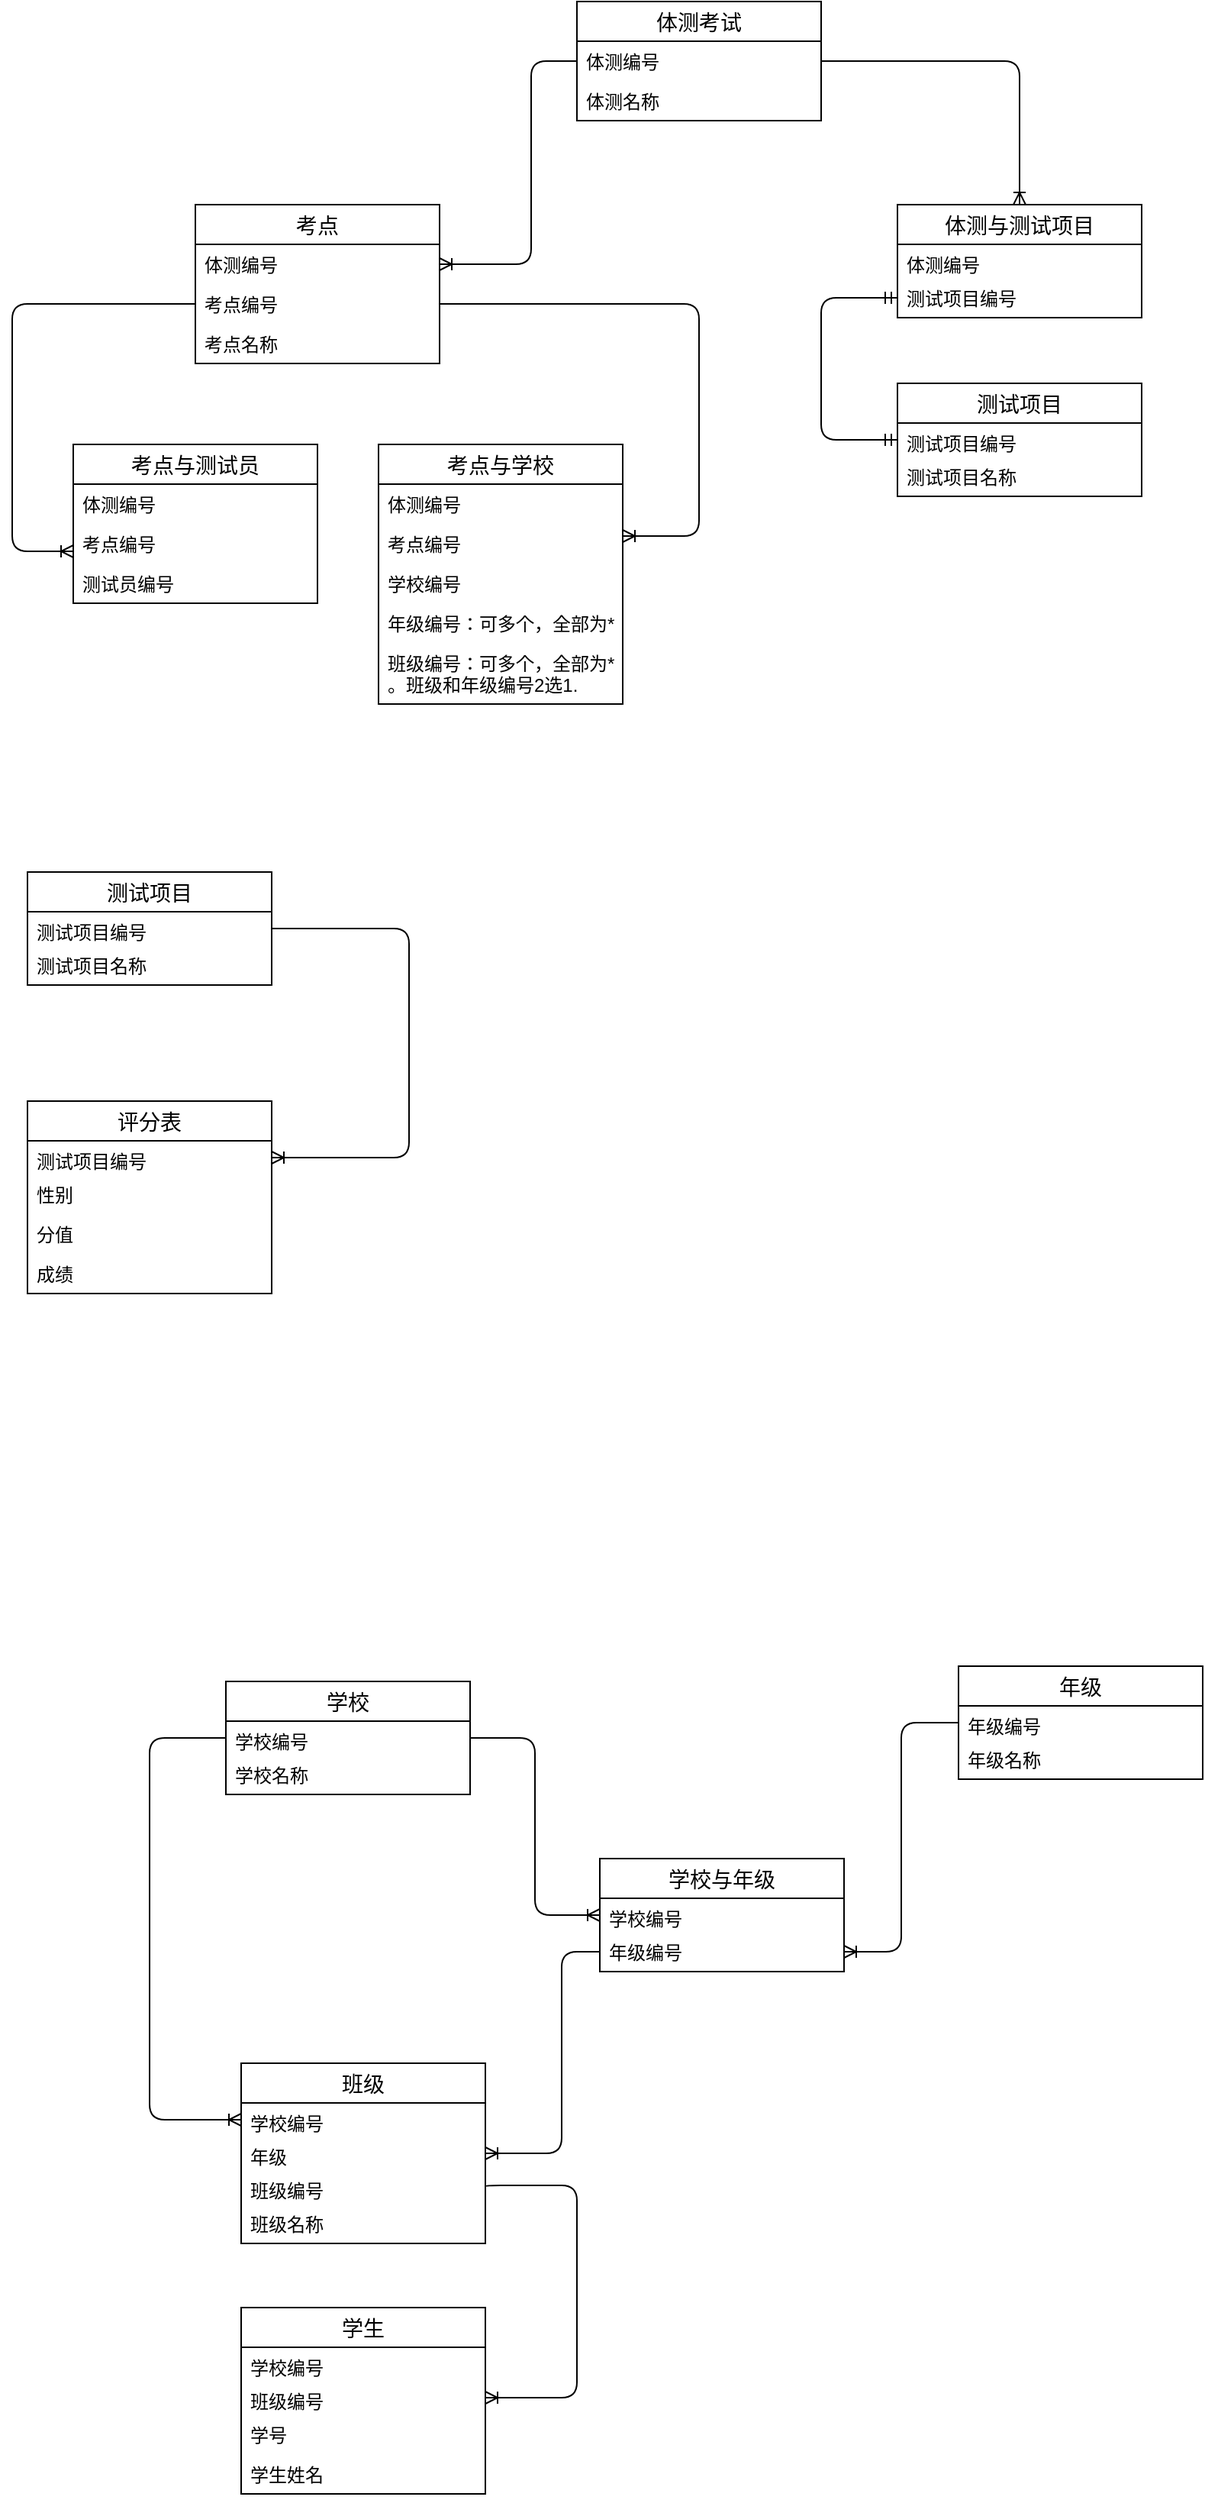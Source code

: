<mxfile version="13.1.1" type="github">
  <diagram name="Page-1" id="c4acf3e9-155e-7222-9cf6-157b1a14988f">
    <mxGraphModel dx="1422" dy="794" grid="1" gridSize="10" guides="1" tooltips="1" connect="1" arrows="1" fold="1" page="1" pageScale="1" pageWidth="850" pageHeight="1100" background="#ffffff" math="0" shadow="0">
      <root>
        <mxCell id="0" />
        <mxCell id="1" parent="0" />
        <mxCell id="doAZor4C5r2tu2x9XKIU-9" value="体测与测试项目" style="swimlane;fontStyle=0;childLayout=stackLayout;horizontal=1;startSize=26;horizontalStack=0;resizeParent=1;resizeParentMax=0;resizeLast=0;collapsible=1;marginBottom=0;align=center;fontSize=14;" vertex="1" parent="1">
          <mxGeometry x="620" y="203" width="160" height="74" as="geometry" />
        </mxCell>
        <mxCell id="doAZor4C5r2tu2x9XKIU-10" value="体测编号" style="text;strokeColor=none;fillColor=none;spacingLeft=4;spacingRight=4;overflow=hidden;rotatable=0;points=[[0,0.5],[1,0.5]];portConstraint=eastwest;fontSize=12;" vertex="1" parent="doAZor4C5r2tu2x9XKIU-9">
          <mxGeometry y="26" width="160" height="22" as="geometry" />
        </mxCell>
        <mxCell id="doAZor4C5r2tu2x9XKIU-11" value="测试项目编号" style="text;strokeColor=none;fillColor=none;spacingLeft=4;spacingRight=4;overflow=hidden;rotatable=0;points=[[0,0.5],[1,0.5]];portConstraint=eastwest;fontSize=12;" vertex="1" parent="doAZor4C5r2tu2x9XKIU-9">
          <mxGeometry y="48" width="160" height="26" as="geometry" />
        </mxCell>
        <mxCell id="doAZor4C5r2tu2x9XKIU-13" value="测试项目" style="swimlane;fontStyle=0;childLayout=stackLayout;horizontal=1;startSize=26;horizontalStack=0;resizeParent=1;resizeParentMax=0;resizeLast=0;collapsible=1;marginBottom=0;align=center;fontSize=14;" vertex="1" parent="1">
          <mxGeometry x="620" y="320" width="160" height="74" as="geometry" />
        </mxCell>
        <mxCell id="doAZor4C5r2tu2x9XKIU-14" value="测试项目编号" style="text;strokeColor=none;fillColor=none;spacingLeft=4;spacingRight=4;overflow=hidden;rotatable=0;points=[[0,0.5],[1,0.5]];portConstraint=eastwest;fontSize=12;" vertex="1" parent="doAZor4C5r2tu2x9XKIU-13">
          <mxGeometry y="26" width="160" height="22" as="geometry" />
        </mxCell>
        <mxCell id="doAZor4C5r2tu2x9XKIU-15" value="测试项目名称" style="text;strokeColor=none;fillColor=none;spacingLeft=4;spacingRight=4;overflow=hidden;rotatable=0;points=[[0,0.5],[1,0.5]];portConstraint=eastwest;fontSize=12;" vertex="1" parent="doAZor4C5r2tu2x9XKIU-13">
          <mxGeometry y="48" width="160" height="26" as="geometry" />
        </mxCell>
        <mxCell id="doAZor4C5r2tu2x9XKIU-5" value="考点" style="swimlane;fontStyle=0;childLayout=stackLayout;horizontal=1;startSize=26;horizontalStack=0;resizeParent=1;resizeParentMax=0;resizeLast=0;collapsible=1;marginBottom=0;align=center;fontSize=14;" vertex="1" parent="1">
          <mxGeometry x="160" y="203" width="160" height="104" as="geometry" />
        </mxCell>
        <mxCell id="doAZor4C5r2tu2x9XKIU-6" value="体测编号" style="text;strokeColor=none;fillColor=none;spacingLeft=4;spacingRight=4;overflow=hidden;rotatable=0;points=[[0,0.5],[1,0.5]];portConstraint=eastwest;fontSize=12;" vertex="1" parent="doAZor4C5r2tu2x9XKIU-5">
          <mxGeometry y="26" width="160" height="26" as="geometry" />
        </mxCell>
        <mxCell id="doAZor4C5r2tu2x9XKIU-7" value="考点编号" style="text;strokeColor=none;fillColor=none;spacingLeft=4;spacingRight=4;overflow=hidden;rotatable=0;points=[[0,0.5],[1,0.5]];portConstraint=eastwest;fontSize=12;" vertex="1" parent="doAZor4C5r2tu2x9XKIU-5">
          <mxGeometry y="52" width="160" height="26" as="geometry" />
        </mxCell>
        <mxCell id="doAZor4C5r2tu2x9XKIU-8" value="考点名称" style="text;strokeColor=none;fillColor=none;spacingLeft=4;spacingRight=4;overflow=hidden;rotatable=0;points=[[0,0.5],[1,0.5]];portConstraint=eastwest;fontSize=12;" vertex="1" parent="doAZor4C5r2tu2x9XKIU-5">
          <mxGeometry y="78" width="160" height="26" as="geometry" />
        </mxCell>
        <mxCell id="doAZor4C5r2tu2x9XKIU-24" value="考点与学校" style="swimlane;fontStyle=0;childLayout=stackLayout;horizontal=1;startSize=26;horizontalStack=0;resizeParent=1;resizeParentMax=0;resizeLast=0;collapsible=1;marginBottom=0;align=center;fontSize=14;" vertex="1" parent="1">
          <mxGeometry x="280" y="360" width="160" height="170" as="geometry" />
        </mxCell>
        <mxCell id="doAZor4C5r2tu2x9XKIU-25" value="体测编号" style="text;strokeColor=none;fillColor=none;spacingLeft=4;spacingRight=4;overflow=hidden;rotatable=0;points=[[0,0.5],[1,0.5]];portConstraint=eastwest;fontSize=12;" vertex="1" parent="doAZor4C5r2tu2x9XKIU-24">
          <mxGeometry y="26" width="160" height="26" as="geometry" />
        </mxCell>
        <mxCell id="doAZor4C5r2tu2x9XKIU-26" value="考点编号" style="text;strokeColor=none;fillColor=none;spacingLeft=4;spacingRight=4;overflow=hidden;rotatable=0;points=[[0,0.5],[1,0.5]];portConstraint=eastwest;fontSize=12;" vertex="1" parent="doAZor4C5r2tu2x9XKIU-24">
          <mxGeometry y="52" width="160" height="26" as="geometry" />
        </mxCell>
        <mxCell id="doAZor4C5r2tu2x9XKIU-27" value="学校编号" style="text;strokeColor=none;fillColor=none;spacingLeft=4;spacingRight=4;overflow=hidden;rotatable=0;points=[[0,0.5],[1,0.5]];portConstraint=eastwest;fontSize=12;" vertex="1" parent="doAZor4C5r2tu2x9XKIU-24">
          <mxGeometry y="78" width="160" height="26" as="geometry" />
        </mxCell>
        <mxCell id="doAZor4C5r2tu2x9XKIU-28" value="年级编号：可多个，全部为*" style="text;strokeColor=none;fillColor=none;spacingLeft=4;spacingRight=4;overflow=hidden;rotatable=0;points=[[0,0.5],[1,0.5]];portConstraint=eastwest;fontSize=12;" vertex="1" parent="doAZor4C5r2tu2x9XKIU-24">
          <mxGeometry y="104" width="160" height="26" as="geometry" />
        </mxCell>
        <mxCell id="doAZor4C5r2tu2x9XKIU-29" value="班级编号：可多个，全部为*&#xa;。班级和年级编号2选1.&#xa;" style="text;strokeColor=none;fillColor=none;spacingLeft=4;spacingRight=4;overflow=hidden;rotatable=0;points=[[0,0.5],[1,0.5]];portConstraint=eastwest;fontSize=12;" vertex="1" parent="doAZor4C5r2tu2x9XKIU-24">
          <mxGeometry y="130" width="160" height="40" as="geometry" />
        </mxCell>
        <mxCell id="doAZor4C5r2tu2x9XKIU-30" value="" style="edgeStyle=orthogonalEdgeStyle;fontSize=12;html=1;endArrow=ERoneToMany;exitX=0;exitY=0.5;exitDx=0;exitDy=0;" edge="1" parent="1" source="doAZor4C5r2tu2x9XKIU-2">
          <mxGeometry width="100" height="100" relative="1" as="geometry">
            <mxPoint x="40" y="110" as="sourcePoint" />
            <mxPoint x="320" y="242" as="targetPoint" />
            <Array as="points">
              <mxPoint x="380" y="109" />
              <mxPoint x="380" y="242" />
            </Array>
          </mxGeometry>
        </mxCell>
        <mxCell id="doAZor4C5r2tu2x9XKIU-31" value="" style="edgeStyle=orthogonalEdgeStyle;fontSize=12;html=1;endArrow=ERoneToMany;exitX=1;exitY=0.5;exitDx=0;exitDy=0;" edge="1" parent="1" source="doAZor4C5r2tu2x9XKIU-7">
          <mxGeometry width="100" height="100" relative="1" as="geometry">
            <mxPoint x="465" y="250" as="sourcePoint" />
            <mxPoint x="440" y="420" as="targetPoint" />
            <Array as="points">
              <mxPoint x="490" y="268" />
              <mxPoint x="490" y="420" />
              <mxPoint x="440" y="420" />
            </Array>
          </mxGeometry>
        </mxCell>
        <mxCell id="doAZor4C5r2tu2x9XKIU-32" value="" style="edgeStyle=orthogonalEdgeStyle;fontSize=12;html=1;endArrow=ERoneToMany;" edge="1" parent="1" source="doAZor4C5r2tu2x9XKIU-7" target="doAZor4C5r2tu2x9XKIU-21">
          <mxGeometry width="100" height="100" relative="1" as="geometry">
            <mxPoint x="70.0" y="270" as="sourcePoint" />
            <mxPoint x="109" y="360" as="targetPoint" />
            <Array as="points">
              <mxPoint x="40" y="268" />
              <mxPoint x="40" y="430" />
            </Array>
          </mxGeometry>
        </mxCell>
        <mxCell id="doAZor4C5r2tu2x9XKIU-33" value="" style="edgeStyle=orthogonalEdgeStyle;fontSize=12;html=1;endArrow=ERoneToMany;entryX=0.5;entryY=0;entryDx=0;entryDy=0;exitX=1;exitY=0.5;exitDx=0;exitDy=0;" edge="1" parent="1" source="doAZor4C5r2tu2x9XKIU-2" target="doAZor4C5r2tu2x9XKIU-9">
          <mxGeometry width="100" height="100" relative="1" as="geometry">
            <mxPoint x="570" y="110" as="sourcePoint" />
            <mxPoint x="609.04" y="212.01" as="targetPoint" />
          </mxGeometry>
        </mxCell>
        <mxCell id="doAZor4C5r2tu2x9XKIU-34" value="" style="edgeStyle=orthogonalEdgeStyle;fontSize=12;html=1;endArrow=ERmandOne;startArrow=ERmandOne;entryX=0;entryY=0.5;entryDx=0;entryDy=0;exitX=0;exitY=0.5;exitDx=0;exitDy=0;" edge="1" parent="1" source="doAZor4C5r2tu2x9XKIU-14" target="doAZor4C5r2tu2x9XKIU-11">
          <mxGeometry width="100" height="100" relative="1" as="geometry">
            <mxPoint x="620" y="373" as="sourcePoint" />
            <mxPoint x="590" y="440" as="targetPoint" />
            <Array as="points">
              <mxPoint x="570" y="357" />
              <mxPoint x="570" y="264" />
            </Array>
          </mxGeometry>
        </mxCell>
        <mxCell id="doAZor4C5r2tu2x9XKIU-35" value="" style="edgeStyle=orthogonalEdgeStyle;fontSize=12;html=1;endArrow=ERoneToMany;exitX=1;exitY=0.5;exitDx=0;exitDy=0;entryX=1;entryY=0.5;entryDx=0;entryDy=0;" edge="1" parent="1" source="doAZor4C5r2tu2x9XKIU-38" target="doAZor4C5r2tu2x9XKIU-41">
          <mxGeometry width="100" height="100" relative="1" as="geometry">
            <mxPoint x="440.0" y="434.496" as="sourcePoint" />
            <mxPoint x="632.92" y="519.5" as="targetPoint" />
            <Array as="points">
              <mxPoint x="300" y="677" />
              <mxPoint x="300" y="827" />
            </Array>
          </mxGeometry>
        </mxCell>
        <mxCell id="doAZor4C5r2tu2x9XKIU-19" value="考点与测试员" style="swimlane;fontStyle=0;childLayout=stackLayout;horizontal=1;startSize=26;horizontalStack=0;resizeParent=1;resizeParentMax=0;resizeLast=0;collapsible=1;marginBottom=0;align=center;fontSize=14;" vertex="1" parent="1">
          <mxGeometry x="80" y="360" width="160" height="104" as="geometry" />
        </mxCell>
        <mxCell id="doAZor4C5r2tu2x9XKIU-20" value="体测编号" style="text;strokeColor=none;fillColor=none;spacingLeft=4;spacingRight=4;overflow=hidden;rotatable=0;points=[[0,0.5],[1,0.5]];portConstraint=eastwest;fontSize=12;" vertex="1" parent="doAZor4C5r2tu2x9XKIU-19">
          <mxGeometry y="26" width="160" height="26" as="geometry" />
        </mxCell>
        <mxCell id="doAZor4C5r2tu2x9XKIU-21" value="考点编号" style="text;strokeColor=none;fillColor=none;spacingLeft=4;spacingRight=4;overflow=hidden;rotatable=0;points=[[0,0.5],[1,0.5]];portConstraint=eastwest;fontSize=12;" vertex="1" parent="doAZor4C5r2tu2x9XKIU-19">
          <mxGeometry y="52" width="160" height="26" as="geometry" />
        </mxCell>
        <mxCell id="doAZor4C5r2tu2x9XKIU-22" value="测试员编号" style="text;strokeColor=none;fillColor=none;spacingLeft=4;spacingRight=4;overflow=hidden;rotatable=0;points=[[0,0.5],[1,0.5]];portConstraint=eastwest;fontSize=12;" vertex="1" parent="doAZor4C5r2tu2x9XKIU-19">
          <mxGeometry y="78" width="160" height="26" as="geometry" />
        </mxCell>
        <mxCell id="doAZor4C5r2tu2x9XKIU-1" value="体测考试" style="swimlane;fontStyle=0;childLayout=stackLayout;horizontal=1;startSize=26;horizontalStack=0;resizeParent=1;resizeParentMax=0;resizeLast=0;collapsible=1;marginBottom=0;align=center;fontSize=14;" vertex="1" parent="1">
          <mxGeometry x="410" y="70" width="160" height="78" as="geometry" />
        </mxCell>
        <mxCell id="doAZor4C5r2tu2x9XKIU-2" value="体测编号" style="text;strokeColor=none;fillColor=none;spacingLeft=4;spacingRight=4;overflow=hidden;rotatable=0;points=[[0,0.5],[1,0.5]];portConstraint=eastwest;fontSize=12;" vertex="1" parent="doAZor4C5r2tu2x9XKIU-1">
          <mxGeometry y="26" width="160" height="26" as="geometry" />
        </mxCell>
        <mxCell id="doAZor4C5r2tu2x9XKIU-3" value="体测名称" style="text;strokeColor=none;fillColor=none;spacingLeft=4;spacingRight=4;overflow=hidden;rotatable=0;points=[[0,0.5],[1,0.5]];portConstraint=eastwest;fontSize=12;" vertex="1" parent="doAZor4C5r2tu2x9XKIU-1">
          <mxGeometry y="52" width="160" height="26" as="geometry" />
        </mxCell>
        <mxCell id="doAZor4C5r2tu2x9XKIU-37" value="测试项目" style="swimlane;fontStyle=0;childLayout=stackLayout;horizontal=1;startSize=26;horizontalStack=0;resizeParent=1;resizeParentMax=0;resizeLast=0;collapsible=1;marginBottom=0;align=center;fontSize=14;" vertex="1" parent="1">
          <mxGeometry x="50" y="640" width="160" height="74" as="geometry" />
        </mxCell>
        <mxCell id="doAZor4C5r2tu2x9XKIU-38" value="测试项目编号" style="text;strokeColor=none;fillColor=none;spacingLeft=4;spacingRight=4;overflow=hidden;rotatable=0;points=[[0,0.5],[1,0.5]];portConstraint=eastwest;fontSize=12;" vertex="1" parent="doAZor4C5r2tu2x9XKIU-37">
          <mxGeometry y="26" width="160" height="22" as="geometry" />
        </mxCell>
        <mxCell id="doAZor4C5r2tu2x9XKIU-39" value="测试项目名称" style="text;strokeColor=none;fillColor=none;spacingLeft=4;spacingRight=4;overflow=hidden;rotatable=0;points=[[0,0.5],[1,0.5]];portConstraint=eastwest;fontSize=12;" vertex="1" parent="doAZor4C5r2tu2x9XKIU-37">
          <mxGeometry y="48" width="160" height="26" as="geometry" />
        </mxCell>
        <mxCell id="doAZor4C5r2tu2x9XKIU-40" value="评分表" style="swimlane;fontStyle=0;childLayout=stackLayout;horizontal=1;startSize=26;horizontalStack=0;resizeParent=1;resizeParentMax=0;resizeLast=0;collapsible=1;marginBottom=0;align=center;fontSize=14;" vertex="1" parent="1">
          <mxGeometry x="50" y="790" width="160" height="126" as="geometry" />
        </mxCell>
        <mxCell id="doAZor4C5r2tu2x9XKIU-41" value="测试项目编号" style="text;strokeColor=none;fillColor=none;spacingLeft=4;spacingRight=4;overflow=hidden;rotatable=0;points=[[0,0.5],[1,0.5]];portConstraint=eastwest;fontSize=12;" vertex="1" parent="doAZor4C5r2tu2x9XKIU-40">
          <mxGeometry y="26" width="160" height="22" as="geometry" />
        </mxCell>
        <mxCell id="doAZor4C5r2tu2x9XKIU-42" value="性别" style="text;strokeColor=none;fillColor=none;spacingLeft=4;spacingRight=4;overflow=hidden;rotatable=0;points=[[0,0.5],[1,0.5]];portConstraint=eastwest;fontSize=12;" vertex="1" parent="doAZor4C5r2tu2x9XKIU-40">
          <mxGeometry y="48" width="160" height="26" as="geometry" />
        </mxCell>
        <mxCell id="doAZor4C5r2tu2x9XKIU-43" value="分值" style="text;strokeColor=none;fillColor=none;spacingLeft=4;spacingRight=4;overflow=hidden;rotatable=0;points=[[0,0.5],[1,0.5]];portConstraint=eastwest;fontSize=12;" vertex="1" parent="doAZor4C5r2tu2x9XKIU-40">
          <mxGeometry y="74" width="160" height="26" as="geometry" />
        </mxCell>
        <mxCell id="doAZor4C5r2tu2x9XKIU-44" value="成绩" style="text;strokeColor=none;fillColor=none;spacingLeft=4;spacingRight=4;overflow=hidden;rotatable=0;points=[[0,0.5],[1,0.5]];portConstraint=eastwest;fontSize=12;" vertex="1" parent="doAZor4C5r2tu2x9XKIU-40">
          <mxGeometry y="100" width="160" height="26" as="geometry" />
        </mxCell>
        <mxCell id="doAZor4C5r2tu2x9XKIU-54" value="" style="edgeStyle=orthogonalEdgeStyle;fontSize=12;html=1;endArrow=ERoneToMany;exitX=1;exitY=0.5;exitDx=0;exitDy=0;entryX=0;entryY=0.5;entryDx=0;entryDy=0;" edge="1" parent="1" source="doAZor4C5r2tu2x9XKIU-46" target="doAZor4C5r2tu2x9XKIU-49">
          <mxGeometry width="100" height="100" relative="1" as="geometry">
            <mxPoint x="410" y="1100" as="sourcePoint" />
            <mxPoint x="410" y="1250" as="targetPoint" />
            <Array as="points" />
          </mxGeometry>
        </mxCell>
        <mxCell id="doAZor4C5r2tu2x9XKIU-58" value="" style="edgeStyle=orthogonalEdgeStyle;fontSize=12;html=1;endArrow=ERoneToMany;exitX=0;exitY=0.5;exitDx=0;exitDy=0;entryX=1;entryY=0.5;entryDx=0;entryDy=0;" edge="1" parent="1" source="doAZor4C5r2tu2x9XKIU-56" target="doAZor4C5r2tu2x9XKIU-50">
          <mxGeometry width="100" height="100" relative="1" as="geometry">
            <mxPoint x="260" y="1300" as="sourcePoint" />
            <mxPoint x="410" y="1300" as="targetPoint" />
            <Array as="points" />
          </mxGeometry>
        </mxCell>
        <mxCell id="doAZor4C5r2tu2x9XKIU-63" value="" style="edgeStyle=orthogonalEdgeStyle;fontSize=12;html=1;endArrow=ERoneToMany;exitX=0;exitY=0.5;exitDx=0;exitDy=0;entryX=0;entryY=0.5;entryDx=0;entryDy=0;" edge="1" parent="1" source="doAZor4C5r2tu2x9XKIU-46" target="doAZor4C5r2tu2x9XKIU-62">
          <mxGeometry width="100" height="100" relative="1" as="geometry">
            <mxPoint x="220" y="1270" as="sourcePoint" />
            <mxPoint x="370" y="1270" as="targetPoint" />
            <Array as="points">
              <mxPoint x="130" y="1207" />
              <mxPoint x="130" y="1457" />
            </Array>
          </mxGeometry>
        </mxCell>
        <mxCell id="doAZor4C5r2tu2x9XKIU-45" value="学校" style="swimlane;fontStyle=0;childLayout=stackLayout;horizontal=1;startSize=26;horizontalStack=0;resizeParent=1;resizeParentMax=0;resizeLast=0;collapsible=1;marginBottom=0;align=center;fontSize=14;" vertex="1" parent="1">
          <mxGeometry x="180" y="1170" width="160" height="74" as="geometry" />
        </mxCell>
        <mxCell id="doAZor4C5r2tu2x9XKIU-46" value="学校编号" style="text;strokeColor=none;fillColor=none;spacingLeft=4;spacingRight=4;overflow=hidden;rotatable=0;points=[[0,0.5],[1,0.5]];portConstraint=eastwest;fontSize=12;" vertex="1" parent="doAZor4C5r2tu2x9XKIU-45">
          <mxGeometry y="26" width="160" height="22" as="geometry" />
        </mxCell>
        <mxCell id="doAZor4C5r2tu2x9XKIU-47" value="学校名称" style="text;strokeColor=none;fillColor=none;spacingLeft=4;spacingRight=4;overflow=hidden;rotatable=0;points=[[0,0.5],[1,0.5]];portConstraint=eastwest;fontSize=12;" vertex="1" parent="doAZor4C5r2tu2x9XKIU-45">
          <mxGeometry y="48" width="160" height="26" as="geometry" />
        </mxCell>
        <mxCell id="doAZor4C5r2tu2x9XKIU-48" value="学校与年级" style="swimlane;fontStyle=0;childLayout=stackLayout;horizontal=1;startSize=26;horizontalStack=0;resizeParent=1;resizeParentMax=0;resizeLast=0;collapsible=1;marginBottom=0;align=center;fontSize=14;" vertex="1" parent="1">
          <mxGeometry x="425" y="1286" width="160" height="74" as="geometry" />
        </mxCell>
        <mxCell id="doAZor4C5r2tu2x9XKIU-49" value="学校编号" style="text;strokeColor=none;fillColor=none;spacingLeft=4;spacingRight=4;overflow=hidden;rotatable=0;points=[[0,0.5],[1,0.5]];portConstraint=eastwest;fontSize=12;" vertex="1" parent="doAZor4C5r2tu2x9XKIU-48">
          <mxGeometry y="26" width="160" height="22" as="geometry" />
        </mxCell>
        <mxCell id="doAZor4C5r2tu2x9XKIU-50" value="年级编号" style="text;strokeColor=none;fillColor=none;spacingLeft=4;spacingRight=4;overflow=hidden;rotatable=0;points=[[0,0.5],[1,0.5]];portConstraint=eastwest;fontSize=12;" vertex="1" parent="doAZor4C5r2tu2x9XKIU-48">
          <mxGeometry y="48" width="160" height="26" as="geometry" />
        </mxCell>
        <mxCell id="doAZor4C5r2tu2x9XKIU-55" value="年级" style="swimlane;fontStyle=0;childLayout=stackLayout;horizontal=1;startSize=26;horizontalStack=0;resizeParent=1;resizeParentMax=0;resizeLast=0;collapsible=1;marginBottom=0;align=center;fontSize=14;" vertex="1" parent="1">
          <mxGeometry x="660" y="1160" width="160" height="74" as="geometry" />
        </mxCell>
        <mxCell id="doAZor4C5r2tu2x9XKIU-56" value="年级编号" style="text;strokeColor=none;fillColor=none;spacingLeft=4;spacingRight=4;overflow=hidden;rotatable=0;points=[[0,0.5],[1,0.5]];portConstraint=eastwest;fontSize=12;" vertex="1" parent="doAZor4C5r2tu2x9XKIU-55">
          <mxGeometry y="26" width="160" height="22" as="geometry" />
        </mxCell>
        <mxCell id="doAZor4C5r2tu2x9XKIU-57" value="年级名称" style="text;strokeColor=none;fillColor=none;spacingLeft=4;spacingRight=4;overflow=hidden;rotatable=0;points=[[0,0.5],[1,0.5]];portConstraint=eastwest;fontSize=12;" vertex="1" parent="doAZor4C5r2tu2x9XKIU-55">
          <mxGeometry y="48" width="160" height="26" as="geometry" />
        </mxCell>
        <mxCell id="doAZor4C5r2tu2x9XKIU-70" value="" style="edgeStyle=orthogonalEdgeStyle;fontSize=12;html=1;endArrow=ERoneToMany;exitX=1;exitY=0.5;exitDx=0;exitDy=0;entryX=1;entryY=0.5;entryDx=0;entryDy=0;" edge="1" parent="1" source="doAZor4C5r2tu2x9XKIU-60" target="doAZor4C5r2tu2x9XKIU-67">
          <mxGeometry width="100" height="100" relative="1" as="geometry">
            <mxPoint x="460" y="1420" as="sourcePoint" />
            <mxPoint x="545" y="1670" as="targetPoint" />
            <Array as="points">
              <mxPoint x="350" y="1500" />
              <mxPoint x="410" y="1500" />
              <mxPoint x="410" y="1639" />
            </Array>
          </mxGeometry>
        </mxCell>
        <mxCell id="doAZor4C5r2tu2x9XKIU-59" value="班级" style="swimlane;fontStyle=0;childLayout=stackLayout;horizontal=1;startSize=26;horizontalStack=0;resizeParent=1;resizeParentMax=0;resizeLast=0;collapsible=1;marginBottom=0;align=center;fontSize=14;" vertex="1" parent="1">
          <mxGeometry x="190" y="1420" width="160" height="118" as="geometry" />
        </mxCell>
        <mxCell id="doAZor4C5r2tu2x9XKIU-62" value="学校编号" style="text;strokeColor=none;fillColor=none;spacingLeft=4;spacingRight=4;overflow=hidden;rotatable=0;points=[[0,0.5],[1,0.5]];portConstraint=eastwest;fontSize=12;" vertex="1" parent="doAZor4C5r2tu2x9XKIU-59">
          <mxGeometry y="26" width="160" height="22" as="geometry" />
        </mxCell>
        <mxCell id="doAZor4C5r2tu2x9XKIU-71" value="年级" style="text;strokeColor=none;fillColor=none;spacingLeft=4;spacingRight=4;overflow=hidden;rotatable=0;points=[[0,0.5],[1,0.5]];portConstraint=eastwest;fontSize=12;" vertex="1" parent="doAZor4C5r2tu2x9XKIU-59">
          <mxGeometry y="48" width="160" height="22" as="geometry" />
        </mxCell>
        <mxCell id="doAZor4C5r2tu2x9XKIU-60" value="班级编号" style="text;strokeColor=none;fillColor=none;spacingLeft=4;spacingRight=4;overflow=hidden;rotatable=0;points=[[0,0.5],[1,0.5]];portConstraint=eastwest;fontSize=12;" vertex="1" parent="doAZor4C5r2tu2x9XKIU-59">
          <mxGeometry y="70" width="160" height="22" as="geometry" />
        </mxCell>
        <mxCell id="doAZor4C5r2tu2x9XKIU-61" value="班级名称" style="text;strokeColor=none;fillColor=none;spacingLeft=4;spacingRight=4;overflow=hidden;rotatable=0;points=[[0,0.5],[1,0.5]];portConstraint=eastwest;fontSize=12;" vertex="1" parent="doAZor4C5r2tu2x9XKIU-59">
          <mxGeometry y="92" width="160" height="26" as="geometry" />
        </mxCell>
        <mxCell id="doAZor4C5r2tu2x9XKIU-65" value="学生" style="swimlane;fontStyle=0;childLayout=stackLayout;horizontal=1;startSize=26;horizontalStack=0;resizeParent=1;resizeParentMax=0;resizeLast=0;collapsible=1;marginBottom=0;align=center;fontSize=14;" vertex="1" parent="1">
          <mxGeometry x="190" y="1580" width="160" height="122" as="geometry" />
        </mxCell>
        <mxCell id="doAZor4C5r2tu2x9XKIU-66" value="学校编号" style="text;strokeColor=none;fillColor=none;spacingLeft=4;spacingRight=4;overflow=hidden;rotatable=0;points=[[0,0.5],[1,0.5]];portConstraint=eastwest;fontSize=12;" vertex="1" parent="doAZor4C5r2tu2x9XKIU-65">
          <mxGeometry y="26" width="160" height="22" as="geometry" />
        </mxCell>
        <mxCell id="doAZor4C5r2tu2x9XKIU-67" value="班级编号" style="text;strokeColor=none;fillColor=none;spacingLeft=4;spacingRight=4;overflow=hidden;rotatable=0;points=[[0,0.5],[1,0.5]];portConstraint=eastwest;fontSize=12;" vertex="1" parent="doAZor4C5r2tu2x9XKIU-65">
          <mxGeometry y="48" width="160" height="22" as="geometry" />
        </mxCell>
        <mxCell id="doAZor4C5r2tu2x9XKIU-68" value="学号" style="text;strokeColor=none;fillColor=none;spacingLeft=4;spacingRight=4;overflow=hidden;rotatable=0;points=[[0,0.5],[1,0.5]];portConstraint=eastwest;fontSize=12;" vertex="1" parent="doAZor4C5r2tu2x9XKIU-65">
          <mxGeometry y="70" width="160" height="26" as="geometry" />
        </mxCell>
        <mxCell id="doAZor4C5r2tu2x9XKIU-69" value="学生姓名" style="text;strokeColor=none;fillColor=none;spacingLeft=4;spacingRight=4;overflow=hidden;rotatable=0;points=[[0,0.5],[1,0.5]];portConstraint=eastwest;fontSize=12;" vertex="1" parent="doAZor4C5r2tu2x9XKIU-65">
          <mxGeometry y="96" width="160" height="26" as="geometry" />
        </mxCell>
        <mxCell id="doAZor4C5r2tu2x9XKIU-72" value="" style="edgeStyle=orthogonalEdgeStyle;fontSize=12;html=1;endArrow=ERoneToMany;exitX=0;exitY=0.5;exitDx=0;exitDy=0;entryX=1;entryY=0.5;entryDx=0;entryDy=0;" edge="1" parent="1" source="doAZor4C5r2tu2x9XKIU-50" target="doAZor4C5r2tu2x9XKIU-71">
          <mxGeometry width="100" height="100" relative="1" as="geometry">
            <mxPoint x="460" y="1431" as="sourcePoint" />
            <mxPoint x="460" y="1569" as="targetPoint" />
            <Array as="points">
              <mxPoint x="400" y="1347" />
              <mxPoint x="400" y="1479" />
            </Array>
          </mxGeometry>
        </mxCell>
      </root>
    </mxGraphModel>
  </diagram>
</mxfile>
